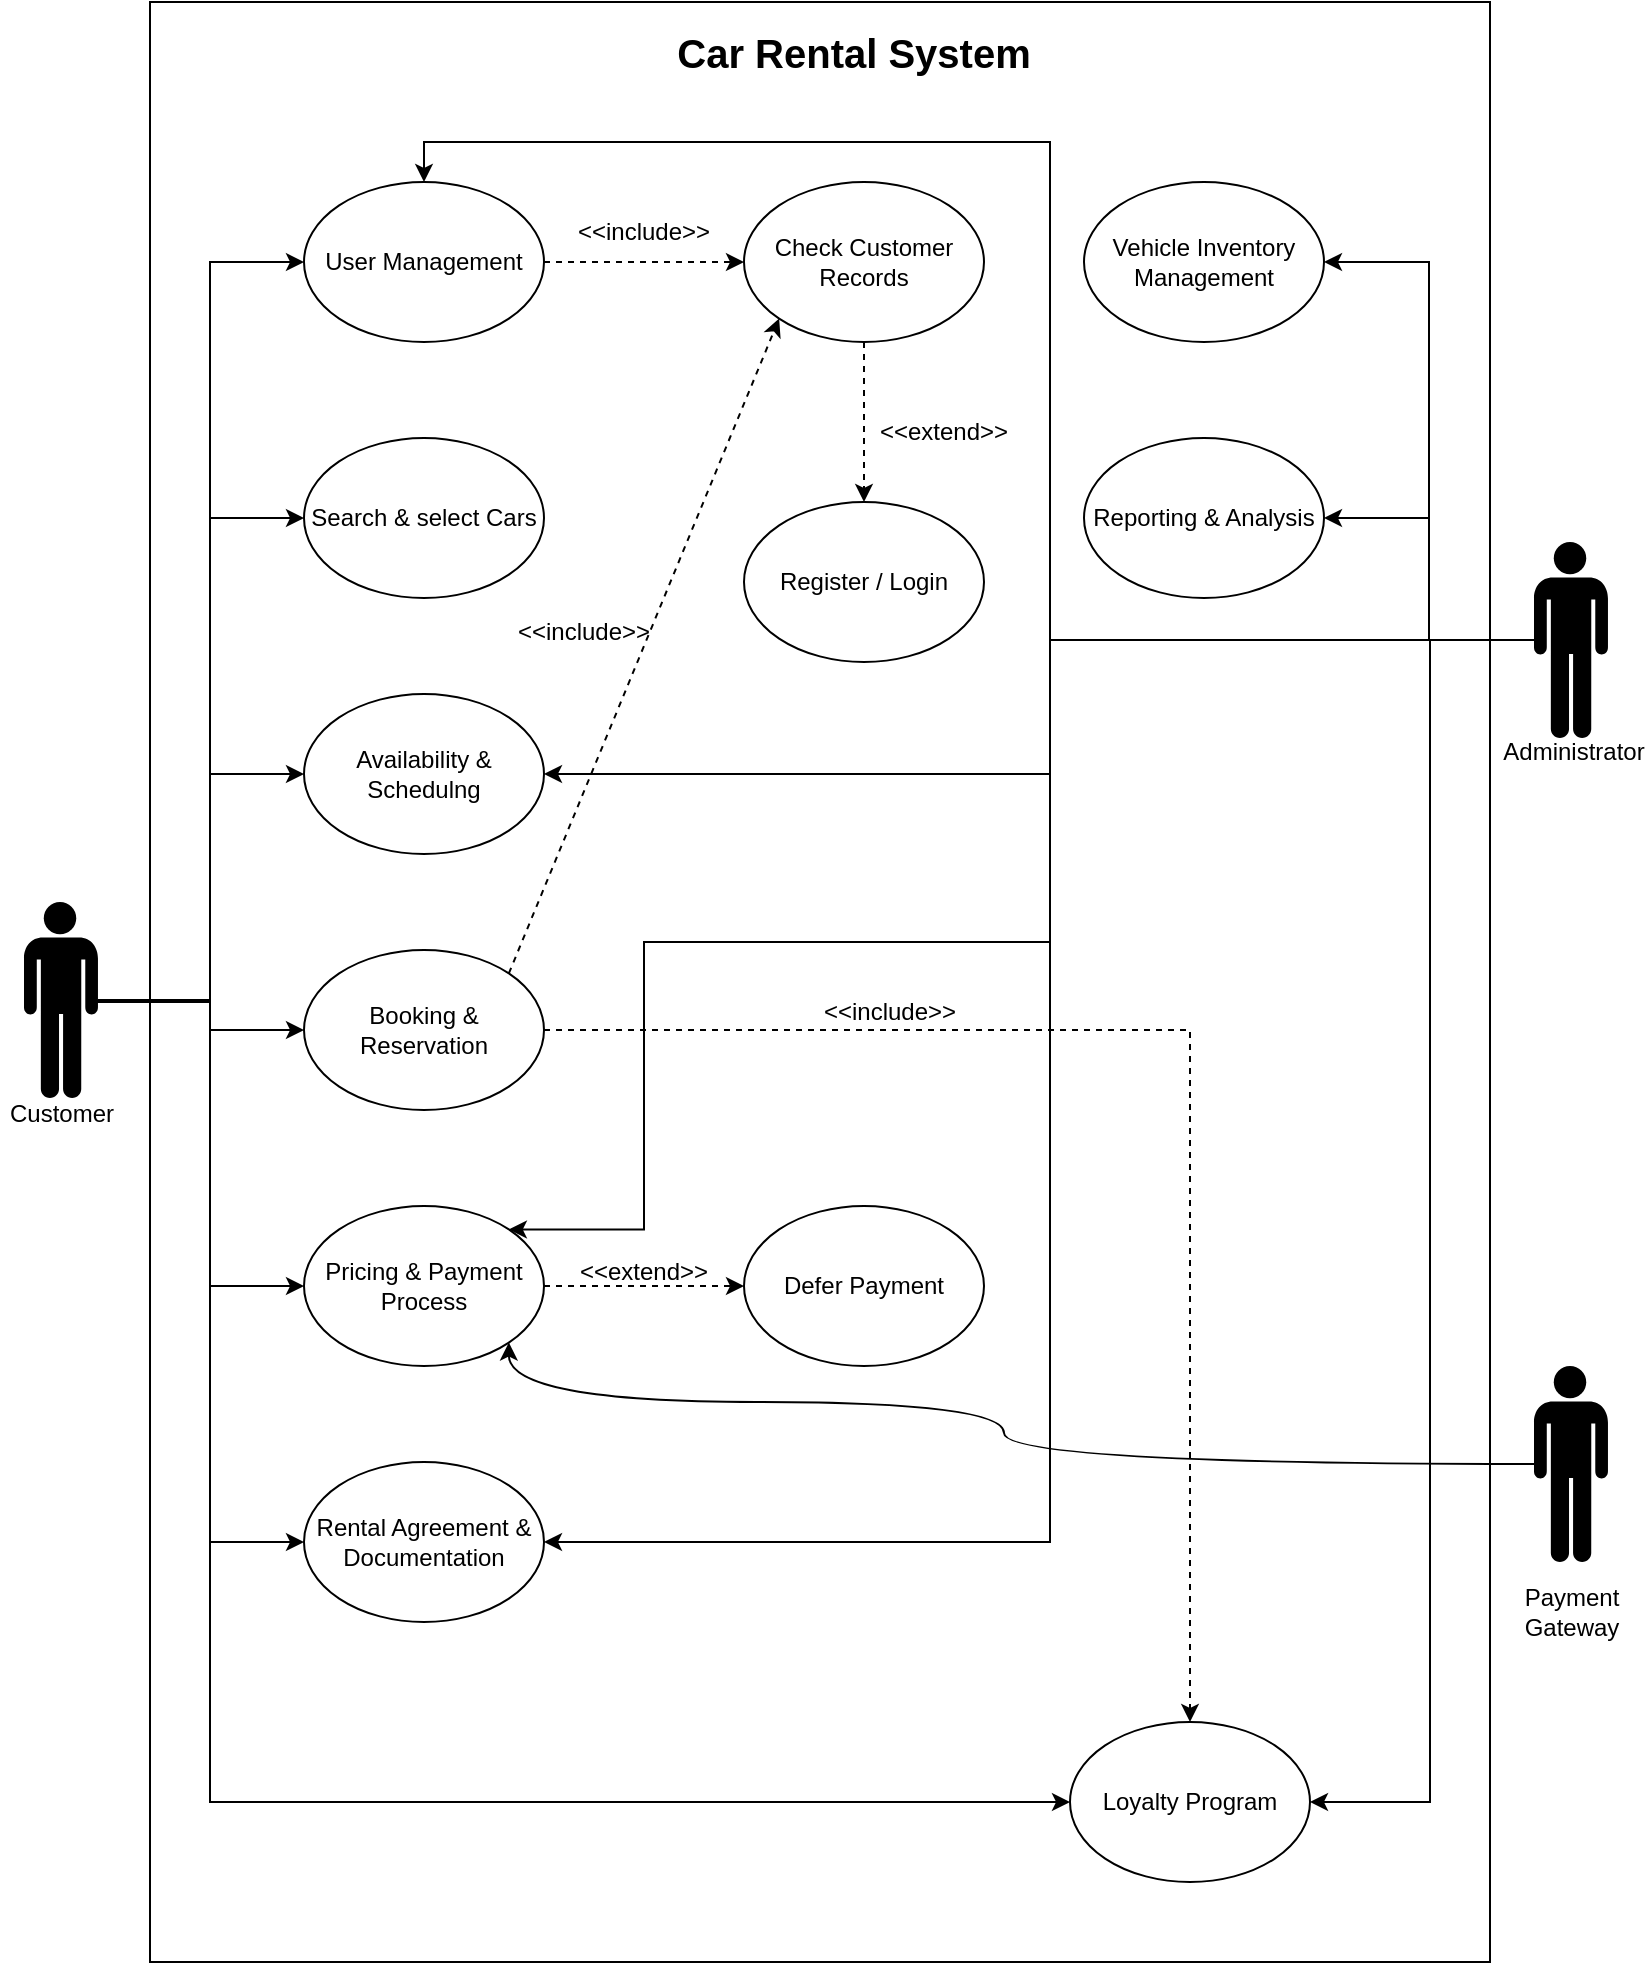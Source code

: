 <mxfile version="27.0.8" pages="2">
  <diagram name="Page-1" id="L-5Jiikm8B5-NlEXY8FQ">
    <mxGraphModel dx="2008" dy="1167" grid="0" gridSize="10" guides="1" tooltips="1" connect="1" arrows="1" fold="1" page="1" pageScale="1" pageWidth="850" pageHeight="1100" math="0" shadow="0">
      <root>
        <mxCell id="0" />
        <mxCell id="1" parent="0" />
        <mxCell id="KD9PYuzohHq4luVNRM3h-57" value="" style="rounded=0;whiteSpace=wrap;html=1;fillColor=none;movable=1;resizable=1;rotatable=1;deletable=1;editable=1;locked=0;connectable=1;" vertex="1" parent="1">
          <mxGeometry x="90" y="60" width="670" height="980" as="geometry" />
        </mxCell>
        <mxCell id="KD9PYuzohHq4luVNRM3h-19" value="" style="edgeStyle=orthogonalEdgeStyle;rounded=0;orthogonalLoop=1;jettySize=auto;html=1;dashed=1;" edge="1" parent="1" source="KD9PYuzohHq4luVNRM3h-4" target="KD9PYuzohHq4luVNRM3h-18">
          <mxGeometry relative="1" as="geometry" />
        </mxCell>
        <mxCell id="KD9PYuzohHq4luVNRM3h-4" value="User Management" style="ellipse;whiteSpace=wrap;html=1;" vertex="1" parent="1">
          <mxGeometry x="167" y="150" width="120" height="80" as="geometry" />
        </mxCell>
        <mxCell id="KD9PYuzohHq4luVNRM3h-5" value="Search &amp;amp; select Cars" style="ellipse;whiteSpace=wrap;html=1;" vertex="1" parent="1">
          <mxGeometry x="167" y="278" width="120" height="80" as="geometry" />
        </mxCell>
        <mxCell id="KD9PYuzohHq4luVNRM3h-52" style="rounded=0;orthogonalLoop=1;jettySize=auto;html=1;entryX=0;entryY=1;entryDx=0;entryDy=0;dashed=1;exitX=1;exitY=0;exitDx=0;exitDy=0;" edge="1" parent="1" source="KD9PYuzohHq4luVNRM3h-7" target="KD9PYuzohHq4luVNRM3h-18">
          <mxGeometry relative="1" as="geometry" />
        </mxCell>
        <mxCell id="KD9PYuzohHq4luVNRM3h-61" style="edgeStyle=orthogonalEdgeStyle;rounded=0;orthogonalLoop=1;jettySize=auto;html=1;dashed=1;" edge="1" parent="1" source="KD9PYuzohHq4luVNRM3h-7" target="KD9PYuzohHq4luVNRM3h-59">
          <mxGeometry relative="1" as="geometry" />
        </mxCell>
        <mxCell id="KD9PYuzohHq4luVNRM3h-7" value="Booking &amp;amp; Reservation" style="ellipse;whiteSpace=wrap;html=1;" vertex="1" parent="1">
          <mxGeometry x="167" y="534" width="120" height="80" as="geometry" />
        </mxCell>
        <mxCell id="KD9PYuzohHq4luVNRM3h-55" value="" style="edgeStyle=orthogonalEdgeStyle;rounded=0;orthogonalLoop=1;jettySize=auto;html=1;dashed=1;" edge="1" parent="1" source="KD9PYuzohHq4luVNRM3h-9" target="KD9PYuzohHq4luVNRM3h-54">
          <mxGeometry relative="1" as="geometry" />
        </mxCell>
        <mxCell id="KD9PYuzohHq4luVNRM3h-9" value="Pricing &amp;amp; Payment Process" style="ellipse;whiteSpace=wrap;html=1;" vertex="1" parent="1">
          <mxGeometry x="167" y="662" width="120" height="80" as="geometry" />
        </mxCell>
        <mxCell id="KD9PYuzohHq4luVNRM3h-11" value="Rental Agreement &amp;amp; Documentation" style="ellipse;whiteSpace=wrap;html=1;" vertex="1" parent="1">
          <mxGeometry x="167" y="790" width="120" height="80" as="geometry" />
        </mxCell>
        <mxCell id="KD9PYuzohHq4luVNRM3h-13" value="Availability &amp;amp; Schedulng" style="ellipse;whiteSpace=wrap;html=1;" vertex="1" parent="1">
          <mxGeometry x="167" y="406" width="120" height="80" as="geometry" />
        </mxCell>
        <mxCell id="KD9PYuzohHq4luVNRM3h-31" style="edgeStyle=orthogonalEdgeStyle;rounded=0;orthogonalLoop=1;jettySize=auto;html=1;entryX=0;entryY=0.5;entryDx=0;entryDy=0;exitX=1;exitY=0.5;exitDx=0;exitDy=0;exitPerimeter=0;" edge="1" parent="1" source="KD9PYuzohHq4luVNRM3h-14" target="KD9PYuzohHq4luVNRM3h-4">
          <mxGeometry relative="1" as="geometry">
            <Array as="points">
              <mxPoint x="64" y="560" />
              <mxPoint x="120" y="560" />
              <mxPoint x="120" y="190" />
            </Array>
          </mxGeometry>
        </mxCell>
        <mxCell id="KD9PYuzohHq4luVNRM3h-32" style="edgeStyle=orthogonalEdgeStyle;rounded=0;orthogonalLoop=1;jettySize=auto;html=1;entryX=0;entryY=0.5;entryDx=0;entryDy=0;exitX=1;exitY=0.5;exitDx=0;exitDy=0;exitPerimeter=0;" edge="1" parent="1" source="KD9PYuzohHq4luVNRM3h-14" target="KD9PYuzohHq4luVNRM3h-5">
          <mxGeometry relative="1" as="geometry">
            <Array as="points">
              <mxPoint x="120" y="559" />
              <mxPoint x="120" y="318" />
            </Array>
          </mxGeometry>
        </mxCell>
        <mxCell id="KD9PYuzohHq4luVNRM3h-33" style="edgeStyle=orthogonalEdgeStyle;rounded=0;orthogonalLoop=1;jettySize=auto;html=1;entryX=0;entryY=0.5;entryDx=0;entryDy=0;exitX=1;exitY=0.5;exitDx=0;exitDy=0;exitPerimeter=0;" edge="1" parent="1" source="KD9PYuzohHq4luVNRM3h-14" target="KD9PYuzohHq4luVNRM3h-13">
          <mxGeometry relative="1" as="geometry">
            <Array as="points">
              <mxPoint x="64" y="560" />
              <mxPoint x="120" y="560" />
              <mxPoint x="120" y="446" />
            </Array>
          </mxGeometry>
        </mxCell>
        <mxCell id="KD9PYuzohHq4luVNRM3h-34" style="edgeStyle=orthogonalEdgeStyle;rounded=0;orthogonalLoop=1;jettySize=auto;html=1;entryX=0;entryY=0.5;entryDx=0;entryDy=0;exitX=1;exitY=0.5;exitDx=0;exitDy=0;exitPerimeter=0;" edge="1" parent="1" source="KD9PYuzohHq4luVNRM3h-14" target="KD9PYuzohHq4luVNRM3h-7">
          <mxGeometry relative="1" as="geometry">
            <Array as="points">
              <mxPoint x="64" y="560" />
              <mxPoint x="120" y="560" />
              <mxPoint x="120" y="574" />
            </Array>
          </mxGeometry>
        </mxCell>
        <mxCell id="KD9PYuzohHq4luVNRM3h-35" style="edgeStyle=orthogonalEdgeStyle;rounded=0;orthogonalLoop=1;jettySize=auto;html=1;entryX=0;entryY=0.5;entryDx=0;entryDy=0;exitX=1;exitY=0.5;exitDx=0;exitDy=0;exitPerimeter=0;" edge="1" parent="1" source="KD9PYuzohHq4luVNRM3h-14" target="KD9PYuzohHq4luVNRM3h-9">
          <mxGeometry relative="1" as="geometry">
            <Array as="points">
              <mxPoint x="64" y="560" />
              <mxPoint x="120" y="560" />
              <mxPoint x="120" y="702" />
            </Array>
          </mxGeometry>
        </mxCell>
        <mxCell id="KD9PYuzohHq4luVNRM3h-36" style="edgeStyle=orthogonalEdgeStyle;rounded=0;orthogonalLoop=1;jettySize=auto;html=1;entryX=0;entryY=0.5;entryDx=0;entryDy=0;exitX=1;exitY=0.5;exitDx=0;exitDy=0;exitPerimeter=0;" edge="1" parent="1" source="KD9PYuzohHq4luVNRM3h-14" target="KD9PYuzohHq4luVNRM3h-11">
          <mxGeometry relative="1" as="geometry">
            <Array as="points">
              <mxPoint x="64" y="560" />
              <mxPoint x="120" y="560" />
              <mxPoint x="120" y="830" />
            </Array>
          </mxGeometry>
        </mxCell>
        <mxCell id="KD9PYuzohHq4luVNRM3h-62" style="edgeStyle=orthogonalEdgeStyle;rounded=0;orthogonalLoop=1;jettySize=auto;html=1;entryX=0;entryY=0.5;entryDx=0;entryDy=0;exitX=1;exitY=0.5;exitDx=0;exitDy=0;exitPerimeter=0;" edge="1" parent="1" source="KD9PYuzohHq4luVNRM3h-14" target="KD9PYuzohHq4luVNRM3h-59">
          <mxGeometry relative="1" as="geometry">
            <Array as="points">
              <mxPoint x="120" y="559" />
              <mxPoint x="120" y="960" />
            </Array>
          </mxGeometry>
        </mxCell>
        <object label="" Customer="" id="KD9PYuzohHq4luVNRM3h-14">
          <mxCell style="shape=mxgraph.signs.people.man_1;html=1;pointerEvents=1;fillColor=#000000;strokeColor=none;verticalLabelPosition=bottom;verticalAlign=top;align=center;" vertex="1" parent="1">
            <mxGeometry x="27" y="510" width="37" height="98" as="geometry" />
          </mxCell>
        </object>
        <mxCell id="KD9PYuzohHq4luVNRM3h-15" value="Customer" style="text;strokeColor=none;align=center;fillColor=none;html=1;verticalAlign=middle;whiteSpace=wrap;rounded=0;" vertex="1" parent="1">
          <mxGeometry x="15.5" y="601" width="60" height="30" as="geometry" />
        </mxCell>
        <mxCell id="KD9PYuzohHq4luVNRM3h-16" value="Vehicle Inventory Management" style="ellipse;whiteSpace=wrap;html=1;" vertex="1" parent="1">
          <mxGeometry x="557" y="150" width="120" height="80" as="geometry" />
        </mxCell>
        <mxCell id="KD9PYuzohHq4luVNRM3h-17" value="Reporting &amp;amp; Analysis" style="ellipse;whiteSpace=wrap;html=1;" vertex="1" parent="1">
          <mxGeometry x="557" y="278" width="120" height="80" as="geometry" />
        </mxCell>
        <mxCell id="KD9PYuzohHq4luVNRM3h-29" value="" style="edgeStyle=orthogonalEdgeStyle;rounded=0;orthogonalLoop=1;jettySize=auto;html=1;dashed=1;" edge="1" parent="1" source="KD9PYuzohHq4luVNRM3h-18" target="KD9PYuzohHq4luVNRM3h-28">
          <mxGeometry relative="1" as="geometry" />
        </mxCell>
        <mxCell id="KD9PYuzohHq4luVNRM3h-18" value="Check Customer Records" style="ellipse;whiteSpace=wrap;html=1;" vertex="1" parent="1">
          <mxGeometry x="387" y="150" width="120" height="80" as="geometry" />
        </mxCell>
        <mxCell id="KD9PYuzohHq4luVNRM3h-21" value="&amp;lt;&amp;lt;include&amp;gt;&amp;gt;" style="text;strokeColor=none;align=center;fillColor=none;html=1;verticalAlign=middle;whiteSpace=wrap;rounded=0;" vertex="1" parent="1">
          <mxGeometry x="307" y="160" width="60" height="30" as="geometry" />
        </mxCell>
        <mxCell id="KD9PYuzohHq4luVNRM3h-28" value="Register / Login" style="ellipse;whiteSpace=wrap;html=1;" vertex="1" parent="1">
          <mxGeometry x="387" y="310" width="120" height="80" as="geometry" />
        </mxCell>
        <mxCell id="KD9PYuzohHq4luVNRM3h-30" value="&amp;lt;&amp;lt;extend&amp;gt;&amp;gt;" style="text;strokeColor=none;align=center;fillColor=none;html=1;verticalAlign=middle;whiteSpace=wrap;rounded=0;" vertex="1" parent="1">
          <mxGeometry x="457" y="260" width="60" height="30" as="geometry" />
        </mxCell>
        <mxCell id="KD9PYuzohHq4luVNRM3h-40" value="" style="edgeStyle=orthogonalEdgeStyle;rounded=0;orthogonalLoop=1;jettySize=auto;html=1;entryX=0.5;entryY=0;entryDx=0;entryDy=0;strokeColor=light-dark(#000000,#3399FF);" edge="1" parent="1" source="KD9PYuzohHq4luVNRM3h-38" target="KD9PYuzohHq4luVNRM3h-4">
          <mxGeometry relative="1" as="geometry">
            <Array as="points">
              <mxPoint x="540" y="379" />
              <mxPoint x="540" y="130" />
              <mxPoint x="227" y="130" />
            </Array>
          </mxGeometry>
        </mxCell>
        <mxCell id="KD9PYuzohHq4luVNRM3h-41" style="edgeStyle=orthogonalEdgeStyle;rounded=0;orthogonalLoop=1;jettySize=auto;html=1;entryX=1;entryY=0.5;entryDx=0;entryDy=0;strokeColor=light-dark(#000000,#3399FF);" edge="1" parent="1" source="KD9PYuzohHq4luVNRM3h-38" target="KD9PYuzohHq4luVNRM3h-16">
          <mxGeometry relative="1" as="geometry" />
        </mxCell>
        <mxCell id="KD9PYuzohHq4luVNRM3h-42" style="edgeStyle=orthogonalEdgeStyle;rounded=0;orthogonalLoop=1;jettySize=auto;html=1;entryX=1;entryY=0.5;entryDx=0;entryDy=0;strokeColor=light-dark(#000000,#3399FF);" edge="1" parent="1" source="KD9PYuzohHq4luVNRM3h-38" target="KD9PYuzohHq4luVNRM3h-17">
          <mxGeometry relative="1" as="geometry" />
        </mxCell>
        <mxCell id="KD9PYuzohHq4luVNRM3h-43" style="edgeStyle=orthogonalEdgeStyle;rounded=0;orthogonalLoop=1;jettySize=auto;html=1;entryX=1;entryY=0;entryDx=0;entryDy=0;strokeColor=light-dark(#000000,#3399FF);" edge="1" parent="1" source="KD9PYuzohHq4luVNRM3h-38" target="KD9PYuzohHq4luVNRM3h-9">
          <mxGeometry relative="1" as="geometry">
            <Array as="points">
              <mxPoint x="540" y="379" />
              <mxPoint x="540" y="530" />
              <mxPoint x="337" y="530" />
              <mxPoint x="337" y="674" />
            </Array>
          </mxGeometry>
        </mxCell>
        <mxCell id="KD9PYuzohHq4luVNRM3h-44" style="edgeStyle=orthogonalEdgeStyle;rounded=0;orthogonalLoop=1;jettySize=auto;html=1;entryX=1;entryY=0.5;entryDx=0;entryDy=0;strokeColor=light-dark(#000000,#3399FF);" edge="1" parent="1" source="KD9PYuzohHq4luVNRM3h-38" target="KD9PYuzohHq4luVNRM3h-11">
          <mxGeometry relative="1" as="geometry">
            <Array as="points">
              <mxPoint x="540" y="379" />
              <mxPoint x="540" y="830" />
            </Array>
          </mxGeometry>
        </mxCell>
        <mxCell id="KD9PYuzohHq4luVNRM3h-45" style="edgeStyle=orthogonalEdgeStyle;rounded=0;orthogonalLoop=1;jettySize=auto;html=1;entryX=1;entryY=0.5;entryDx=0;entryDy=0;strokeColor=light-dark(#000000,#3399FF);" edge="1" parent="1" source="KD9PYuzohHq4luVNRM3h-38" target="KD9PYuzohHq4luVNRM3h-13">
          <mxGeometry relative="1" as="geometry">
            <Array as="points">
              <mxPoint x="540" y="379" />
              <mxPoint x="540" y="446" />
            </Array>
          </mxGeometry>
        </mxCell>
        <mxCell id="KD9PYuzohHq4luVNRM3h-64" style="edgeStyle=orthogonalEdgeStyle;rounded=0;orthogonalLoop=1;jettySize=auto;html=1;entryX=1;entryY=0.5;entryDx=0;entryDy=0;strokeColor=light-dark(#000000,#3399FF);" edge="1" parent="1" source="KD9PYuzohHq4luVNRM3h-38" target="KD9PYuzohHq4luVNRM3h-59">
          <mxGeometry relative="1" as="geometry">
            <Array as="points">
              <mxPoint x="730" y="379" />
              <mxPoint x="730" y="960" />
            </Array>
          </mxGeometry>
        </mxCell>
        <object label="" Customer="" id="KD9PYuzohHq4luVNRM3h-38">
          <mxCell style="shape=mxgraph.signs.people.man_1;html=1;pointerEvents=1;fillColor=#000000;strokeColor=none;verticalLabelPosition=bottom;verticalAlign=top;align=center;" vertex="1" parent="1">
            <mxGeometry x="782" y="330" width="37" height="98" as="geometry" />
          </mxCell>
        </object>
        <mxCell id="KD9PYuzohHq4luVNRM3h-39" value="Administrator" style="text;strokeColor=none;align=center;fillColor=none;html=1;verticalAlign=middle;whiteSpace=wrap;rounded=0;" vertex="1" parent="1">
          <mxGeometry x="772" y="420" width="60" height="30" as="geometry" />
        </mxCell>
        <mxCell id="KD9PYuzohHq4luVNRM3h-51" style="edgeStyle=orthogonalEdgeStyle;rounded=0;orthogonalLoop=1;jettySize=auto;html=1;entryX=1;entryY=1;entryDx=0;entryDy=0;elbow=vertical;curved=1;" edge="1" parent="1" source="KD9PYuzohHq4luVNRM3h-46" target="KD9PYuzohHq4luVNRM3h-9">
          <mxGeometry relative="1" as="geometry">
            <Array as="points">
              <mxPoint x="517" y="791" />
              <mxPoint x="517" y="760" />
              <mxPoint x="269" y="760" />
            </Array>
          </mxGeometry>
        </mxCell>
        <object label="" Customer="" id="KD9PYuzohHq4luVNRM3h-46">
          <mxCell style="shape=mxgraph.signs.people.man_1;html=1;pointerEvents=1;fillColor=#000000;strokeColor=none;verticalLabelPosition=bottom;verticalAlign=top;align=center;" vertex="1" parent="1">
            <mxGeometry x="782" y="742" width="37" height="98" as="geometry" />
          </mxCell>
        </object>
        <mxCell id="KD9PYuzohHq4luVNRM3h-47" value="Payment Gateway" style="text;strokeColor=none;align=center;fillColor=none;html=1;verticalAlign=middle;whiteSpace=wrap;rounded=0;" vertex="1" parent="1">
          <mxGeometry x="770.5" y="850" width="60" height="30" as="geometry" />
        </mxCell>
        <mxCell id="KD9PYuzohHq4luVNRM3h-53" value="&amp;lt;&amp;lt;include&amp;gt;&amp;gt;" style="text;strokeColor=none;align=center;fillColor=none;html=1;verticalAlign=middle;whiteSpace=wrap;rounded=0;" vertex="1" parent="1">
          <mxGeometry x="277" y="360" width="60" height="30" as="geometry" />
        </mxCell>
        <mxCell id="KD9PYuzohHq4luVNRM3h-54" value="Defer Payment" style="ellipse;whiteSpace=wrap;html=1;" vertex="1" parent="1">
          <mxGeometry x="387" y="662" width="120" height="80" as="geometry" />
        </mxCell>
        <mxCell id="KD9PYuzohHq4luVNRM3h-56" value="&amp;lt;&amp;lt;extend&amp;gt;&amp;gt;" style="text;strokeColor=none;align=center;fillColor=none;html=1;verticalAlign=middle;whiteSpace=wrap;rounded=0;" vertex="1" parent="1">
          <mxGeometry x="307" y="680" width="60" height="30" as="geometry" />
        </mxCell>
        <mxCell id="KD9PYuzohHq4luVNRM3h-58" value="Car Rental System" style="text;strokeColor=none;align=center;fillColor=none;html=1;verticalAlign=middle;whiteSpace=wrap;rounded=0;fontSize=20;fontStyle=1" vertex="1" parent="1">
          <mxGeometry x="307" y="70" width="270" height="30" as="geometry" />
        </mxCell>
        <mxCell id="KD9PYuzohHq4luVNRM3h-59" value="Loyalty Program" style="ellipse;whiteSpace=wrap;html=1;" vertex="1" parent="1">
          <mxGeometry x="550" y="920" width="120" height="80" as="geometry" />
        </mxCell>
        <mxCell id="KD9PYuzohHq4luVNRM3h-63" value="&amp;lt;&amp;lt;include&amp;gt;&amp;gt;" style="text;strokeColor=none;align=center;fillColor=none;html=1;verticalAlign=middle;whiteSpace=wrap;rounded=0;" vertex="1" parent="1">
          <mxGeometry x="430" y="550" width="60" height="30" as="geometry" />
        </mxCell>
      </root>
    </mxGraphModel>
  </diagram>
  <diagram name="Copy of Page-1" id="InYJRdMuVrHIytcxI0JH">
    <mxGraphModel dx="730" dy="404" grid="1" gridSize="10" guides="1" tooltips="1" connect="1" arrows="1" fold="1" page="1" pageScale="1" pageWidth="850" pageHeight="1100" math="0" shadow="0">
      <root>
        <mxCell id="jyaQX554Gjm-CoG3jKA9-0" />
        <mxCell id="jyaQX554Gjm-CoG3jKA9-1" parent="jyaQX554Gjm-CoG3jKA9-0" />
        <mxCell id="a6EFIWe7jaA3s6D21qH--0" value="+----------------------+&#xa;|      Customer       |&#xa;+----------------------+&#xa;| - customerID        |&#xa;| - name              |&#xa;| - email             |&#xa;| - phone             |&#xa;+----------------------+&#xa;| + register()        |&#xa;| + login()           |&#xa;| + searchRestaurant()|&#xa;| + bookTable()       |&#xa;| + cancelReservation()|&#xa;+----------------------+&#xa;&#xa;&#xa;       |&#xa;       | (Association)&#xa;       v&#xa;&#xa;&#xa;+----------------------+&#xa;|     Reservation     |&#xa;+----------------------+&#xa;| - reservationID     |&#xa;| - date              |&#xa;| - time              |&#xa;| - status           |&#xa;+----------------------+&#xa;| + confirmReservation() |&#xa;| + cancelReservation()  |&#xa;+----------------------+&#xa;&#xa;&#xa;       |&#xa;       | (Association)&#xa;       v&#xa;&#xa;&#xa;+----------------------+&#xa;|     Payment        |&#xa;+----------------------+&#xa;| - paymentID       |&#xa;| - amount         |&#xa;| - paymentStatus  |&#xa;| - transactionDetails |&#xa;+----------------------+&#xa;| + processPayment() |&#xa;| + verifyPayment()  |&#xa;+----------------------+&#xa;&#xa;&#xa;       |&#xa;       | (Association)&#xa;       v&#xa;&#xa;&#xa;+----------------------+&#xa;|  Restaurant Manager  |&#xa;+----------------------+&#xa;| - managerID         |&#xa;| - name              |&#xa;| - contactInfo       |&#xa;+----------------------+&#xa;| + manageBookings()  |&#xa;| + updateTableAvailability() |&#xa;| + generateReport() |&#xa;+----------------------+&#xa;&#xa;&#xa;       |&#xa;       | (Association)&#xa;       v&#xa;&#xa;&#xa;+----------------------+&#xa;|       Table         |&#xa;+----------------------+&#xa;| - tableID          |&#xa;| - capacity         |&#xa;| - availabilityStatus |&#xa;+----------------------+&#xa;| + checkAvailability() |&#xa;| + updateStatus()   |&#xa;+----------------------+" style="text;whiteSpace=wrap;" vertex="1" parent="jyaQX554Gjm-CoG3jKA9-1">
          <mxGeometry x="160" y="400" width="190" height="1250" as="geometry" />
        </mxCell>
      </root>
    </mxGraphModel>
  </diagram>
</mxfile>
